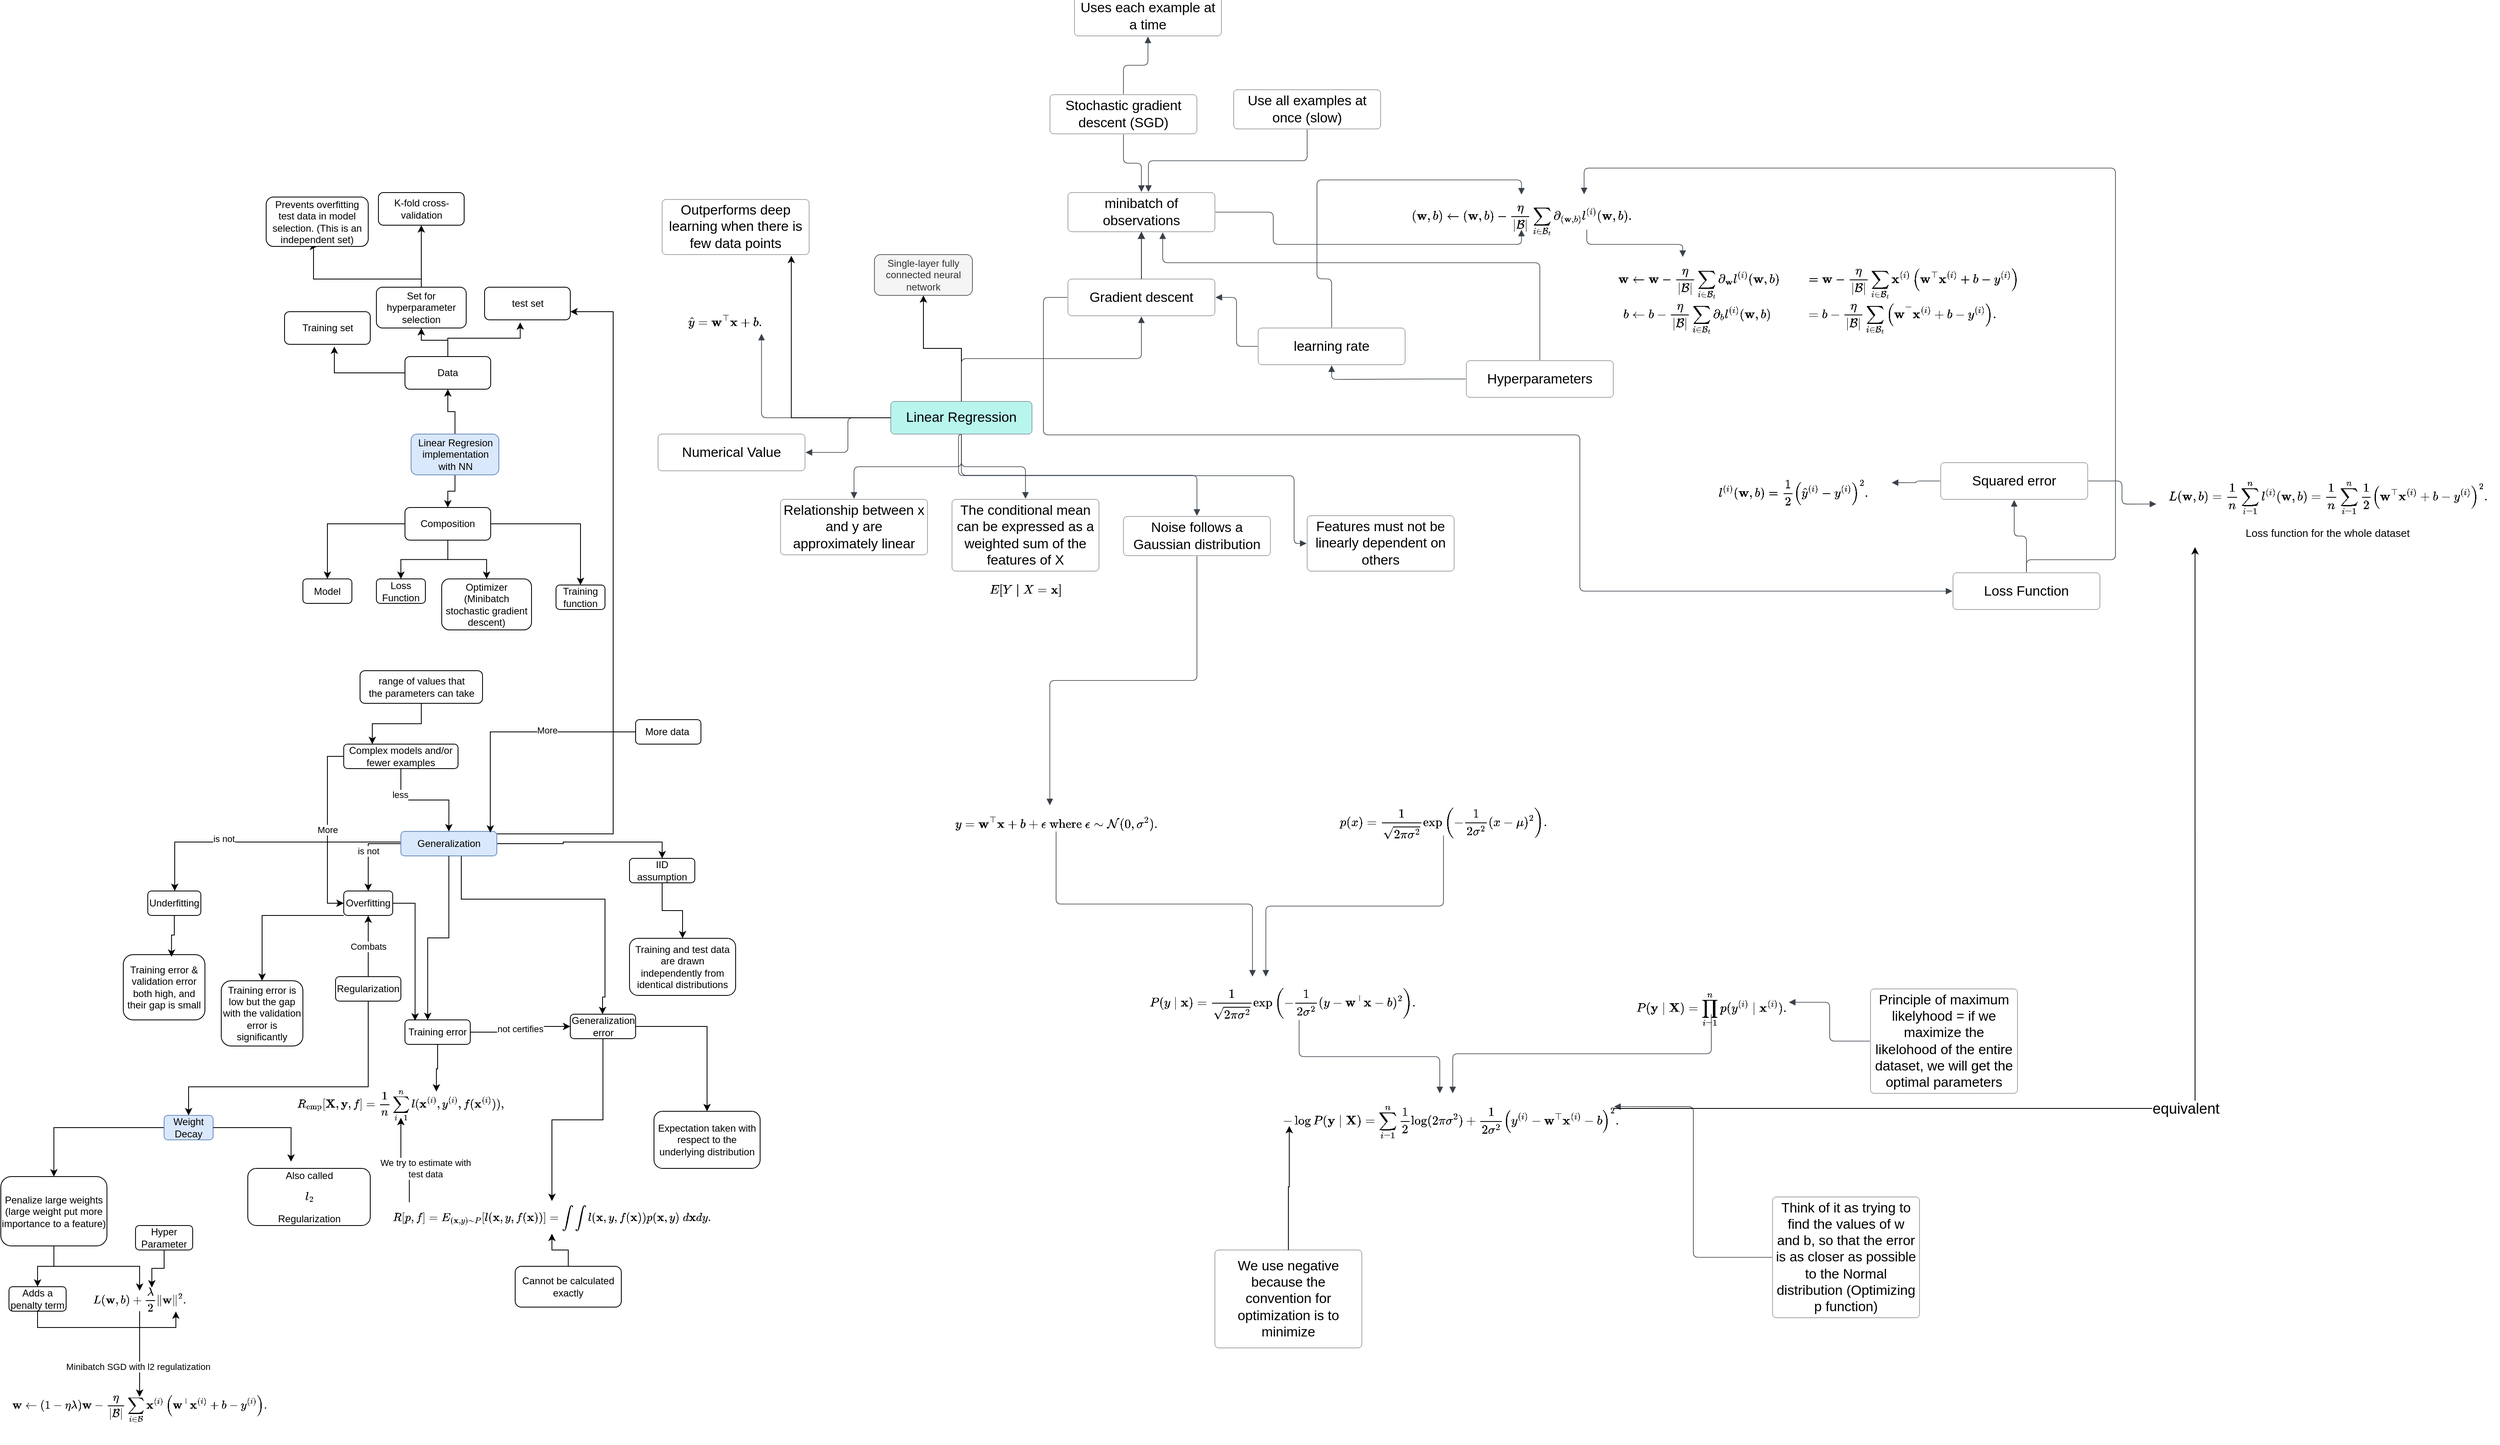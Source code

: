 <mxfile version="24.2.1" type="device">
  <diagram name="Page-1" id="WBKGn3CfS8SM8_XJKkPT">
    <mxGraphModel dx="1606" dy="963" grid="1" gridSize="10" guides="1" tooltips="1" connect="1" arrows="1" fold="1" page="1" pageScale="1" pageWidth="850" pageHeight="1100" math="1" shadow="0">
      <root>
        <mxCell id="0" />
        <mxCell id="1" parent="0" />
        <mxCell id="B-fLpg1bb-YlgRDIwWEo-1" style="edgeStyle=orthogonalEdgeStyle;rounded=0;orthogonalLoop=1;jettySize=auto;html=1;entryX=0.5;entryY=1;entryDx=0;entryDy=0;" parent="1" source="Dfuf7KXd_QtUt1vQSQ1f-1" target="B-fLpg1bb-YlgRDIwWEo-3" edge="1">
          <mxGeometry relative="1" as="geometry">
            <mxPoint x="430" y="410.0" as="targetPoint" />
          </mxGeometry>
        </mxCell>
        <mxCell id="Dfuf7KXd_QtUt1vQSQ1f-1" value="Linear Regression" style="html=1;overflow=block;blockSpacing=1;whiteSpace=wrap;fontSize=16.7;spacing=3.8;strokeColor=#4c535d;strokeOpacity=100;fillOpacity=100;rounded=1;absoluteArcSize=1;arcSize=9;fillColor=#b8f5ed;strokeWidth=NaN;lucidId=p2AmHsm4xxIs;" parent="1" vertex="1">
          <mxGeometry x="420" y="540" width="173" height="40" as="geometry" />
        </mxCell>
        <mxCell id="Dfuf7KXd_QtUt1vQSQ1f-2" value="" style="html=1;jettySize=18;whiteSpace=wrap;fontSize=13;strokeColor=#3a414a;strokeOpacity=100;strokeWidth=0.8;rounded=1;arcSize=12;edgeStyle=orthogonalEdgeStyle;startArrow=none;endArrow=block;endFill=1;exitX=-0.004;exitY=0.5;exitPerimeter=0;entryX=1.004;entryY=0.5;entryPerimeter=0;lucidId=J2AmBhKklVnt;" parent="1" source="Dfuf7KXd_QtUt1vQSQ1f-1" target="Dfuf7KXd_QtUt1vQSQ1f-3" edge="1">
          <mxGeometry width="100" height="100" relative="1" as="geometry">
            <Array as="points" />
          </mxGeometry>
        </mxCell>
        <mxCell id="Dfuf7KXd_QtUt1vQSQ1f-3" value="Numerical Value" style="html=1;overflow=block;blockSpacing=1;whiteSpace=wrap;fontSize=16.7;spacing=3.8;strokeColor=#4c535d;strokeOpacity=100;fillOpacity=0;rounded=1;absoluteArcSize=1;arcSize=9;fillColor=#ffffff;strokeWidth=NaN;lucidId=J2Am2MGYAPG3;" parent="1" vertex="1">
          <mxGeometry x="135" y="580" width="180" height="45" as="geometry" />
        </mxCell>
        <mxCell id="Dfuf7KXd_QtUt1vQSQ1f-4" value="" style="html=1;jettySize=18;whiteSpace=wrap;fontSize=13;strokeColor=#3a414a;strokeOpacity=100;strokeWidth=0.8;rounded=1;arcSize=12;edgeStyle=orthogonalEdgeStyle;startArrow=none;endArrow=block;endFill=1;exitX=0.5;exitY=1.017;exitPerimeter=0;entryX=0.5;entryY=-0.011;entryPerimeter=0;lucidId=kFRmwZBw-nFO;" parent="1" source="Dfuf7KXd_QtUt1vQSQ1f-1" target="Dfuf7KXd_QtUt1vQSQ1f-5" edge="1">
          <mxGeometry width="100" height="100" relative="1" as="geometry">
            <Array as="points" />
          </mxGeometry>
        </mxCell>
        <mxCell id="Dfuf7KXd_QtUt1vQSQ1f-5" value="Relationship between x and y are approximately linear" style="html=1;overflow=block;blockSpacing=1;whiteSpace=wrap;fontSize=16.7;spacing=3.8;strokeColor=#4c535d;strokeOpacity=100;fillOpacity=0;rounded=1;absoluteArcSize=1;arcSize=9;fillColor=#ffffff;strokeWidth=NaN;lucidId=kFRm~Kc2VZJB;" parent="1" vertex="1">
          <mxGeometry x="285" y="660" width="180" height="68" as="geometry" />
        </mxCell>
        <mxCell id="Dfuf7KXd_QtUt1vQSQ1f-6" value="" style="html=1;jettySize=18;whiteSpace=wrap;fontSize=13;strokeColor=#3a414a;strokeOpacity=100;strokeWidth=0.8;rounded=1;arcSize=12;edgeStyle=orthogonalEdgeStyle;startArrow=none;endArrow=block;endFill=1;exitX=0.5;exitY=1.017;exitPerimeter=0;entryX=0.5;entryY=-0.009;entryPerimeter=0;lucidId=UFRmxWsKbr.t;" parent="1" source="Dfuf7KXd_QtUt1vQSQ1f-1" target="Dfuf7KXd_QtUt1vQSQ1f-8" edge="1">
          <mxGeometry width="100" height="100" relative="1" as="geometry">
            <Array as="points" />
          </mxGeometry>
        </mxCell>
        <mxCell id="Dfuf7KXd_QtUt1vQSQ1f-7" value="" style="group;dropTarget=0;pointerEvents=0;" parent="1" vertex="1">
          <mxGeometry x="495" y="660" width="180" height="111" as="geometry" />
        </mxCell>
        <mxCell id="Dfuf7KXd_QtUt1vQSQ1f-8" value="The conditional mean can be expressed as a weighted sum of the features of X " style="html=1;overflow=block;blockSpacing=1;whiteSpace=wrap;fontSize=16.7;spacing=3.8;strokeColor=#4c535d;strokeOpacity=100;fillOpacity=0;rounded=1;absoluteArcSize=1;arcSize=9;fillColor=#ffffff;strokeWidth=NaN;lucidId=UFRmfAjqrcUB;" parent="Dfuf7KXd_QtUt1vQSQ1f-7" vertex="1">
          <mxGeometry width="180" height="88" as="geometry" />
        </mxCell>
        <mxCell id="Dfuf7KXd_QtUt1vQSQ1f-9" value="$$E[Y \mid X=\mathbf{x}]$$" style="html=1;overflow=block;blockSpacing=1;whiteSpace=wrap;strokeColor=none;fontSize=13;spacing=0;fillOpacity=0;fillColor=#ffffff;strokeWidth=1.5;" parent="Dfuf7KXd_QtUt1vQSQ1f-7" vertex="1">
          <mxGeometry x="38" y="90" width="105" height="21" as="geometry" />
        </mxCell>
        <mxCell id="Dfuf7KXd_QtUt1vQSQ1f-10" value="" style="html=1;jettySize=18;whiteSpace=wrap;fontSize=13;strokeColor=#3a414a;strokeOpacity=100;strokeWidth=0.8;rounded=1;arcSize=12;edgeStyle=orthogonalEdgeStyle;startArrow=none;endArrow=block;endFill=1;exitX=0.5;exitY=1.017;exitPerimeter=0;entryX=0.5;entryY=-0.016;entryPerimeter=0;lucidId=4IRmBziqVfCo;" parent="1" source="Dfuf7KXd_QtUt1vQSQ1f-1" target="Dfuf7KXd_QtUt1vQSQ1f-11" edge="1">
          <mxGeometry width="100" height="100" relative="1" as="geometry">
            <Array as="points" />
          </mxGeometry>
        </mxCell>
        <mxCell id="Dfuf7KXd_QtUt1vQSQ1f-11" value="Noise follows a Gaussian distribution" style="html=1;overflow=block;blockSpacing=1;whiteSpace=wrap;fontSize=16.7;spacing=3.8;strokeColor=#4c535d;strokeOpacity=100;fillOpacity=0;rounded=1;absoluteArcSize=1;arcSize=9;fillColor=#ffffff;strokeWidth=NaN;lucidId=4IRms.VUecT5;" parent="1" vertex="1">
          <mxGeometry x="705" y="681" width="180" height="48" as="geometry" />
        </mxCell>
        <mxCell id="Dfuf7KXd_QtUt1vQSQ1f-12" value="$$\hat{y} = \mathbf{w}^\top \mathbf{x} + b.$$" style="html=1;overflow=block;blockSpacing=1;whiteSpace=wrap;strokeColor=none;fontSize=13;spacing=0;fillOpacity=0;fillColor=#ffffff;strokeWidth=1.5;" parent="1" vertex="1">
          <mxGeometry x="135" y="420" width="165" height="37" as="geometry" />
        </mxCell>
        <mxCell id="Dfuf7KXd_QtUt1vQSQ1f-13" value="" style="html=1;jettySize=18;whiteSpace=wrap;fontSize=13;strokeColor=#3a414a;strokeOpacity=100;strokeWidth=0.8;rounded=1;arcSize=12;edgeStyle=orthogonalEdgeStyle;startArrow=none;endArrow=block;endFill=1;exitX=-0.004;exitY=0.5;exitPerimeter=0;entryX=0.768;entryY=1;entryPerimeter=0;lucidId=-NRmTu4Vnbhl;" parent="1" source="Dfuf7KXd_QtUt1vQSQ1f-1" target="Dfuf7KXd_QtUt1vQSQ1f-12" edge="1">
          <mxGeometry width="100" height="100" relative="1" as="geometry">
            <Array as="points" />
          </mxGeometry>
        </mxCell>
        <mxCell id="Dfuf7KXd_QtUt1vQSQ1f-14" value="Loss Function" style="html=1;overflow=block;blockSpacing=1;whiteSpace=wrap;fontSize=16.7;spacing=3.8;strokeColor=#4c535d;strokeOpacity=100;fillOpacity=0;rounded=1;absoluteArcSize=1;arcSize=9;fillColor=#ffffff;strokeWidth=NaN;lucidId=60RmE6N1XG6r;" parent="1" vertex="1">
          <mxGeometry x="1721" y="750" width="180" height="45" as="geometry" />
        </mxCell>
        <mxCell id="Dfuf7KXd_QtUt1vQSQ1f-15" value="" style="html=1;jettySize=18;whiteSpace=wrap;fontSize=13;strokeColor=#3a414a;strokeOpacity=100;strokeWidth=0.8;rounded=1;arcSize=12;edgeStyle=orthogonalEdgeStyle;startArrow=none;endArrow=block;endFill=1;exitX=0.5;exitY=-0.017;exitPerimeter=0;entryX=0.5;entryY=1.017;entryPerimeter=0;lucidId=g1RmuX3roWfi;" parent="1" source="Dfuf7KXd_QtUt1vQSQ1f-14" target="Dfuf7KXd_QtUt1vQSQ1f-16" edge="1">
          <mxGeometry width="100" height="100" relative="1" as="geometry">
            <Array as="points" />
          </mxGeometry>
        </mxCell>
        <mxCell id="Dfuf7KXd_QtUt1vQSQ1f-16" value="Squared error" style="html=1;overflow=block;blockSpacing=1;whiteSpace=wrap;fontSize=16.7;spacing=3.8;strokeColor=#4c535d;strokeOpacity=100;fillOpacity=0;rounded=1;absoluteArcSize=1;arcSize=9;fillColor=#ffffff;strokeWidth=NaN;lucidId=g1RmlU00-nhN;" parent="1" vertex="1">
          <mxGeometry x="1706" y="615" width="180" height="45" as="geometry" />
        </mxCell>
        <mxCell id="Dfuf7KXd_QtUt1vQSQ1f-17" value="$$l^{(i)}(\mathbf{w}, b) = \frac{1}{2} \left(\hat{y}^{(i)} - y^{(i)}\right)^2.$$" style="html=1;overflow=block;blockSpacing=1;whiteSpace=wrap;strokeColor=none;fontSize=13;spacing=0;fillOpacity=0;fillColor=#ffffff;strokeWidth=1.5;" parent="1" vertex="1">
          <mxGeometry x="1406" y="622" width="240" height="38" as="geometry" />
        </mxCell>
        <mxCell id="Dfuf7KXd_QtUt1vQSQ1f-18" value="" style="html=1;jettySize=18;whiteSpace=wrap;fontSize=13;strokeColor=#3a414a;strokeOpacity=100;strokeWidth=0.8;rounded=1;arcSize=12;edgeStyle=orthogonalEdgeStyle;startArrow=none;endArrow=block;endFill=1;exitX=-0.004;exitY=0.5;exitPerimeter=0;entryX=1;entryY=0.462;entryPerimeter=0;lucidId=J1Rm53P~_3aV;" parent="1" source="Dfuf7KXd_QtUt1vQSQ1f-16" target="Dfuf7KXd_QtUt1vQSQ1f-17" edge="1">
          <mxGeometry width="100" height="100" relative="1" as="geometry">
            <Array as="points" />
          </mxGeometry>
        </mxCell>
        <mxCell id="Dfuf7KXd_QtUt1vQSQ1f-19" value="" style="html=1;jettySize=18;whiteSpace=wrap;fontSize=13;strokeColor=#3a414a;strokeOpacity=100;strokeWidth=0.8;rounded=1;arcSize=12;edgeStyle=orthogonalEdgeStyle;startArrow=none;endArrow=block;endFill=1;exitX=0.5;exitY=1.017;exitPerimeter=0;entryX=-0.004;entryY=0.5;entryPerimeter=0;lucidId=T2Rm9n.IL7--;" parent="1" source="Dfuf7KXd_QtUt1vQSQ1f-1" target="Dfuf7KXd_QtUt1vQSQ1f-20" edge="1">
          <mxGeometry width="100" height="100" relative="1" as="geometry">
            <Array as="points">
              <mxPoint x="503" y="631" />
              <mxPoint x="914" y="631" />
              <mxPoint x="914" y="714" />
            </Array>
          </mxGeometry>
        </mxCell>
        <mxCell id="Dfuf7KXd_QtUt1vQSQ1f-20" value="Features must not be linearly dependent on others" style="html=1;overflow=block;blockSpacing=1;whiteSpace=wrap;fontSize=16.7;spacing=3.8;strokeColor=#4c535d;strokeOpacity=100;fillOpacity=0;rounded=1;absoluteArcSize=1;arcSize=9;fillColor=#ffffff;strokeWidth=NaN;lucidId=T2RmhQguD9jv;" parent="1" vertex="1">
          <mxGeometry x="930" y="680" width="180" height="68" as="geometry" />
        </mxCell>
        <mxCell id="Dfuf7KXd_QtUt1vQSQ1f-21" value="" style="html=1;jettySize=18;whiteSpace=wrap;fontSize=13;strokeColor=#3a414a;strokeOpacity=100;strokeWidth=0.8;rounded=1;arcSize=12;edgeStyle=orthogonalEdgeStyle;startArrow=none;endArrow=block;endFill=1;exitX=0.5;exitY=-0.017;exitPerimeter=0;entryX=0.5;entryY=1.017;entryPerimeter=0;lucidId=N9RmFs7UWhRi;" parent="1" source="Dfuf7KXd_QtUt1vQSQ1f-1" target="Dfuf7KXd_QtUt1vQSQ1f-22" edge="1">
          <mxGeometry width="100" height="100" relative="1" as="geometry">
            <Array as="points" />
          </mxGeometry>
        </mxCell>
        <mxCell id="B-fLpg1bb-YlgRDIwWEo-4" value="" style="edgeStyle=orthogonalEdgeStyle;rounded=0;orthogonalLoop=1;jettySize=auto;html=1;" parent="1" source="Dfuf7KXd_QtUt1vQSQ1f-22" target="Dfuf7KXd_QtUt1vQSQ1f-24" edge="1">
          <mxGeometry relative="1" as="geometry" />
        </mxCell>
        <mxCell id="Dfuf7KXd_QtUt1vQSQ1f-22" value="Gradient descent" style="html=1;overflow=block;blockSpacing=1;whiteSpace=wrap;fontSize=16.7;spacing=3.8;strokeColor=#4c535d;strokeOpacity=100;fillOpacity=0;rounded=1;absoluteArcSize=1;arcSize=9;fillColor=#ffffff;strokeWidth=NaN;lucidId=N9RmrQYUMnNh;" parent="1" vertex="1">
          <mxGeometry x="637" y="390" width="180" height="45" as="geometry" />
        </mxCell>
        <mxCell id="Dfuf7KXd_QtUt1vQSQ1f-23" value="" style="html=1;jettySize=18;whiteSpace=wrap;fontSize=13;strokeColor=#3a414a;strokeOpacity=100;strokeWidth=0.8;rounded=1;arcSize=12;edgeStyle=orthogonalEdgeStyle;startArrow=none;endArrow=block;endFill=1;exitX=0.5;exitY=-0.017;exitPerimeter=0;entryX=0.5;entryY=1.016;entryPerimeter=0;lucidId=rhSmD~FSSbwY;" parent="1" source="Dfuf7KXd_QtUt1vQSQ1f-22" target="Dfuf7KXd_QtUt1vQSQ1f-24" edge="1">
          <mxGeometry width="100" height="100" relative="1" as="geometry">
            <Array as="points" />
          </mxGeometry>
        </mxCell>
        <mxCell id="Dfuf7KXd_QtUt1vQSQ1f-24" value="minibatch of observations" style="html=1;overflow=block;blockSpacing=1;whiteSpace=wrap;fontSize=16.7;spacing=3.8;strokeColor=#4c535d;strokeOpacity=100;fillOpacity=0;rounded=1;absoluteArcSize=1;arcSize=9;fillColor=#ffffff;strokeWidth=NaN;lucidId=rhSmOvj2.8gn;" parent="1" vertex="1">
          <mxGeometry x="637" y="284" width="180" height="48" as="geometry" />
        </mxCell>
        <mxCell id="Dfuf7KXd_QtUt1vQSQ1f-25" value="$$(\mathbf{w},b) \leftarrow (\mathbf{w},b) - \frac{\eta}{|\mathcal{B}|} \sum_{i \in \mathcal{B}_t} \partial_{(\mathbf{w},b)} l^{(i)}(\mathbf{w},b).$$" style="html=1;overflow=block;blockSpacing=1;whiteSpace=wrap;strokeColor=none;fontSize=13;spacing=0;fillOpacity=0;fillColor=#ffffff;strokeWidth=1.5;" parent="1" vertex="1">
          <mxGeometry x="960" y="286.5" width="465" height="43" as="geometry" />
        </mxCell>
        <mxCell id="Dfuf7KXd_QtUt1vQSQ1f-26" value="" style="html=1;jettySize=18;whiteSpace=wrap;fontSize=13;strokeColor=#3a414a;strokeOpacity=100;strokeWidth=0.8;rounded=1;arcSize=12;edgeStyle=orthogonalEdgeStyle;startArrow=none;endArrow=block;endFill=1;exitX=1.004;exitY=0.5;exitPerimeter=0;entryX=0.5;entryY=1;lucidId=7lSm52-t-87.;entryDx=0;entryDy=0;" parent="1" source="Dfuf7KXd_QtUt1vQSQ1f-24" target="Dfuf7KXd_QtUt1vQSQ1f-25" edge="1">
          <mxGeometry width="100" height="100" relative="1" as="geometry">
            <Array as="points" />
          </mxGeometry>
        </mxCell>
        <mxCell id="Dfuf7KXd_QtUt1vQSQ1f-27" value="learning rate" style="html=1;overflow=block;blockSpacing=1;whiteSpace=wrap;fontSize=16.7;spacing=3.8;strokeColor=#4c535d;strokeOpacity=100;fillOpacity=0;rounded=1;absoluteArcSize=1;arcSize=9;fillColor=#ffffff;strokeWidth=NaN;lucidId=cmSmX-lcqAdv;" parent="1" vertex="1">
          <mxGeometry x="870" y="450" width="180" height="45" as="geometry" />
        </mxCell>
        <mxCell id="Dfuf7KXd_QtUt1vQSQ1f-28" value="" style="html=1;jettySize=18;whiteSpace=wrap;fontSize=13;strokeColor=#3a414a;strokeOpacity=100;strokeWidth=0.8;rounded=1;arcSize=12;edgeStyle=orthogonalEdgeStyle;startArrow=none;endArrow=block;endFill=1;exitX=-0.004;exitY=0.5;exitPerimeter=0;entryX=1.004;entryY=0.5;entryPerimeter=0;lucidId=umSm5GeoPDYU;" parent="1" source="Dfuf7KXd_QtUt1vQSQ1f-27" target="Dfuf7KXd_QtUt1vQSQ1f-22" edge="1">
          <mxGeometry width="100" height="100" relative="1" as="geometry">
            <Array as="points" />
          </mxGeometry>
        </mxCell>
        <mxCell id="Dfuf7KXd_QtUt1vQSQ1f-29" value="" style="html=1;jettySize=18;whiteSpace=wrap;fontSize=13;strokeColor=#3a414a;strokeOpacity=100;strokeWidth=0.8;rounded=1;arcSize=12;edgeStyle=orthogonalEdgeStyle;startArrow=none;endArrow=block;endFill=1;exitX=0.5;exitY=-0.017;exitPerimeter=0;entryX=0.5;entryY=0;lucidId=wmSmSRTk2d.u;entryDx=0;entryDy=0;" parent="1" source="Dfuf7KXd_QtUt1vQSQ1f-27" target="Dfuf7KXd_QtUt1vQSQ1f-25" edge="1">
          <mxGeometry width="100" height="100" relative="1" as="geometry">
            <Array as="points" />
          </mxGeometry>
        </mxCell>
        <mxCell id="Dfuf7KXd_QtUt1vQSQ1f-30" value="Stochastic gradient descent (SGD)" style="html=1;overflow=block;blockSpacing=1;whiteSpace=wrap;fontSize=16.7;spacing=3.8;strokeColor=#4c535d;strokeOpacity=100;fillOpacity=0;rounded=1;absoluteArcSize=1;arcSize=9;fillColor=#ffffff;strokeWidth=NaN;lucidId=lnSmVdsen0iN;" parent="1" vertex="1">
          <mxGeometry x="615" y="164" width="180" height="48" as="geometry" />
        </mxCell>
        <mxCell id="Dfuf7KXd_QtUt1vQSQ1f-31" value="" style="html=1;jettySize=18;whiteSpace=wrap;fontSize=13;strokeColor=#3a414a;strokeOpacity=100;strokeWidth=0.8;rounded=1;arcSize=12;edgeStyle=orthogonalEdgeStyle;startArrow=none;endArrow=block;endFill=1;exitX=0.5;exitY=-0.016;exitPerimeter=0;entryX=0.5;entryY=1.016;entryPerimeter=0;lucidId=3nSmESE5qpP9;" parent="1" source="Dfuf7KXd_QtUt1vQSQ1f-30" target="Dfuf7KXd_QtUt1vQSQ1f-32" edge="1">
          <mxGeometry width="100" height="100" relative="1" as="geometry">
            <Array as="points" />
          </mxGeometry>
        </mxCell>
        <mxCell id="Dfuf7KXd_QtUt1vQSQ1f-32" value="Uses each example at a time" style="html=1;overflow=block;blockSpacing=1;whiteSpace=wrap;fontSize=16.7;spacing=3.8;strokeColor=#4c535d;strokeOpacity=100;fillOpacity=0;rounded=1;absoluteArcSize=1;arcSize=9;fillColor=#ffffff;strokeWidth=NaN;lucidId=3nSmCvctW1X_;" parent="1" vertex="1">
          <mxGeometry x="645" y="44" width="180" height="48" as="geometry" />
        </mxCell>
        <mxCell id="Dfuf7KXd_QtUt1vQSQ1f-33" value="" style="html=1;jettySize=18;whiteSpace=wrap;fontSize=13;strokeColor=#3a414a;strokeOpacity=100;strokeWidth=0.8;rounded=1;arcSize=12;edgeStyle=orthogonalEdgeStyle;startArrow=none;endArrow=block;endFill=1;exitX=0.5;exitY=1.016;exitPerimeter=0;entryX=0.5;entryY=-0.016;entryPerimeter=0;lucidId=AoSmV8PB9IKj;" parent="1" source="Dfuf7KXd_QtUt1vQSQ1f-30" target="Dfuf7KXd_QtUt1vQSQ1f-24" edge="1">
          <mxGeometry width="100" height="100" relative="1" as="geometry">
            <Array as="points" />
          </mxGeometry>
        </mxCell>
        <mxCell id="Dfuf7KXd_QtUt1vQSQ1f-34" value="Use all examples at once (slow)" style="html=1;overflow=block;blockSpacing=1;whiteSpace=wrap;fontSize=16.7;spacing=3.8;strokeColor=#4c535d;strokeOpacity=100;fillOpacity=0;rounded=1;absoluteArcSize=1;arcSize=9;fillColor=#ffffff;strokeWidth=NaN;lucidId=ipSmgazq6DoR;" parent="1" vertex="1">
          <mxGeometry x="840" y="158" width="180" height="48" as="geometry" />
        </mxCell>
        <mxCell id="Dfuf7KXd_QtUt1vQSQ1f-35" value="" style="html=1;jettySize=18;whiteSpace=wrap;fontSize=13;strokeColor=#3a414a;strokeOpacity=100;strokeWidth=0.8;rounded=1;arcSize=12;edgeStyle=orthogonalEdgeStyle;startArrow=none;endArrow=block;endFill=1;exitX=0.5;exitY=1.016;exitPerimeter=0;entryX=0.548;entryY=-0.016;entryPerimeter=0;lucidId=6pSm_rxROmA0;" parent="1" source="Dfuf7KXd_QtUt1vQSQ1f-34" target="Dfuf7KXd_QtUt1vQSQ1f-24" edge="1">
          <mxGeometry width="100" height="100" relative="1" as="geometry">
            <Array as="points" />
          </mxGeometry>
        </mxCell>
        <mxCell id="Dfuf7KXd_QtUt1vQSQ1f-36" value="Hyperparameters" style="html=1;overflow=block;blockSpacing=1;whiteSpace=wrap;fontSize=16.7;spacing=3.8;strokeColor=#4c535d;strokeOpacity=100;fillOpacity=0;rounded=1;absoluteArcSize=1;arcSize=9;fillColor=#ffffff;strokeWidth=NaN;lucidId=-wSmK-BeuhUv;" parent="1" vertex="1">
          <mxGeometry x="1125" y="490" width="180" height="45" as="geometry" />
        </mxCell>
        <mxCell id="Dfuf7KXd_QtUt1vQSQ1f-37" value="" style="html=1;jettySize=18;whiteSpace=wrap;fontSize=13;strokeColor=#3a414a;strokeOpacity=100;strokeWidth=0.8;rounded=1;arcSize=12;edgeStyle=orthogonalEdgeStyle;startArrow=none;endArrow=block;endFill=1;exitX=-0.004;exitY=0.5;exitPerimeter=0;entryX=0.5;entryY=1.017;entryPerimeter=0;lucidId=kxSmdYidBIp1;" parent="1" source="Dfuf7KXd_QtUt1vQSQ1f-36" target="Dfuf7KXd_QtUt1vQSQ1f-27" edge="1">
          <mxGeometry width="100" height="100" relative="1" as="geometry">
            <Array as="points" />
          </mxGeometry>
        </mxCell>
        <mxCell id="Dfuf7KXd_QtUt1vQSQ1f-38" value="" style="html=1;jettySize=18;whiteSpace=wrap;fontSize=13;strokeColor=#3a414a;strokeOpacity=100;strokeWidth=0.8;rounded=1;arcSize=12;edgeStyle=orthogonalEdgeStyle;startArrow=none;endArrow=block;endFill=1;exitX=0.5;exitY=-0.017;exitPerimeter=0;entryX=0.645;entryY=1.016;entryPerimeter=0;lucidId=oxSmroAZTk2h;" parent="1" source="Dfuf7KXd_QtUt1vQSQ1f-36" target="Dfuf7KXd_QtUt1vQSQ1f-24" edge="1">
          <mxGeometry width="100" height="100" relative="1" as="geometry">
            <Array as="points">
              <mxPoint x="1215" y="370" />
              <mxPoint x="753" y="370" />
            </Array>
          </mxGeometry>
        </mxCell>
        <mxCell id="Dfuf7KXd_QtUt1vQSQ1f-39" value="$$\begin{split}\begin{aligned} \mathbf{w} &amp; \leftarrow \mathbf{w} - \frac{\eta}{|\mathcal{B}|} \sum_{i \in \mathcal{B}_t} \partial_{\mathbf{w}} l^{(i)}(\mathbf{w}, b) &amp;&amp; = \mathbf{w} - \frac{\eta}{|\mathcal{B}|} \sum_{i \in \mathcal{B}_t} \mathbf{x}^{(i)} \left(\mathbf{w}^\top \mathbf{x}^{(i)} + b - y^{(i)}\right)\\ b &amp;\leftarrow b -  \frac{\eta}{|\mathcal{B}|} \sum_{i \in \mathcal{B}_t} \partial_b l^{(i)}(\mathbf{w}, b) &amp;&amp;  = b - \frac{\eta}{|\mathcal{B}|} \sum_{i \in \mathcal{B}_t} \left(\mathbf{w}^\top \mathbf{x}^{(i)} + b - y^{(i)}\right). \end{aligned}\end{split}$$" style="html=1;overflow=block;blockSpacing=1;whiteSpace=wrap;strokeColor=none;fontSize=13;spacing=0;fillOpacity=0;fillColor=#ffffff;strokeWidth=1.5;" parent="1" vertex="1">
          <mxGeometry x="1305" y="363" width="503" height="90" as="geometry" />
        </mxCell>
        <mxCell id="Dfuf7KXd_QtUt1vQSQ1f-40" value="" style="html=1;jettySize=18;whiteSpace=wrap;fontSize=13;strokeColor=#3a414a;strokeOpacity=100;strokeWidth=0.8;rounded=1;arcSize=12;edgeStyle=orthogonalEdgeStyle;startArrow=none;endArrow=block;endFill=1;exitX=0.672;exitY=1;exitPerimeter=0;entryX=0.169;entryY=0;entryPerimeter=0;lucidId=4ySmhXykWpT5;" parent="1" source="Dfuf7KXd_QtUt1vQSQ1f-25" target="Dfuf7KXd_QtUt1vQSQ1f-39" edge="1">
          <mxGeometry width="100" height="100" relative="1" as="geometry">
            <Array as="points" />
          </mxGeometry>
        </mxCell>
        <mxCell id="Dfuf7KXd_QtUt1vQSQ1f-41" value="" style="html=1;jettySize=18;whiteSpace=wrap;fontSize=13;strokeColor=#3a414a;strokeOpacity=100;strokeWidth=0.8;rounded=1;arcSize=12;edgeStyle=orthogonalEdgeStyle;startArrow=none;endArrow=block;endFill=1;exitX=0.5;exitY=-0.017;exitPerimeter=0;entryX=0.665;entryY=-0.008;entryPerimeter=0;lucidId=5zSmdl1H13wX;entryDx=0;entryDy=0;" parent="1" source="Dfuf7KXd_QtUt1vQSQ1f-14" target="Dfuf7KXd_QtUt1vQSQ1f-25" edge="1">
          <mxGeometry width="100" height="100" relative="1" as="geometry">
            <Array as="points">
              <mxPoint x="1811" y="734" />
              <mxPoint x="1920" y="734" />
              <mxPoint x="1920" y="254" />
              <mxPoint x="1269" y="254" />
            </Array>
          </mxGeometry>
        </mxCell>
        <mxCell id="Dfuf7KXd_QtUt1vQSQ1f-42" value="" style="html=1;jettySize=18;whiteSpace=wrap;fontSize=13;strokeColor=#3a414a;strokeOpacity=100;strokeWidth=0.8;rounded=1;arcSize=12;edgeStyle=orthogonalEdgeStyle;startArrow=none;endArrow=block;endFill=1;exitX=-0.004;exitY=0.5;exitPerimeter=0;entryX=-0.004;entryY=0.5;entryPerimeter=0;lucidId=eBSmW4k3RUig;" parent="1" source="Dfuf7KXd_QtUt1vQSQ1f-22" target="Dfuf7KXd_QtUt1vQSQ1f-14" edge="1">
          <mxGeometry width="100" height="100" relative="1" as="geometry">
            <Array as="points">
              <mxPoint x="607" y="413" />
              <mxPoint x="607" y="581" />
              <mxPoint x="1264" y="581" />
              <mxPoint x="1264" y="773" />
            </Array>
          </mxGeometry>
        </mxCell>
        <mxCell id="Dfuf7KXd_QtUt1vQSQ1f-43" value="$$y = \mathbf{w}^\top \mathbf{x} + b + \epsilon \textrm{ where } \epsilon \sim \mathcal{N}(0, \sigma^2).$$" style="html=1;overflow=block;blockSpacing=1;whiteSpace=wrap;strokeColor=none;fontSize=13;spacing=0;fillOpacity=0;fillColor=#ffffff;strokeWidth=1.5;" parent="1" vertex="1">
          <mxGeometry x="420" y="1035" width="405" height="32" as="geometry" />
        </mxCell>
        <mxCell id="Dfuf7KXd_QtUt1vQSQ1f-44" value="" style="html=1;jettySize=18;whiteSpace=wrap;fontSize=13;strokeColor=#3a414a;strokeOpacity=100;strokeWidth=0.8;rounded=1;arcSize=12;edgeStyle=orthogonalEdgeStyle;startArrow=none;endArrow=block;endFill=1;exitX=0.5;exitY=1.016;exitPerimeter=0;entryX=0.481;entryY=0;entryPerimeter=0;lucidId=KT_mTiehW2~d;" parent="1" source="Dfuf7KXd_QtUt1vQSQ1f-11" target="Dfuf7KXd_QtUt1vQSQ1f-43" edge="1">
          <mxGeometry width="100" height="100" relative="1" as="geometry">
            <Array as="points" />
          </mxGeometry>
        </mxCell>
        <mxCell id="Dfuf7KXd_QtUt1vQSQ1f-45" value="$$p(x) = \frac{1}{\sqrt{2 \pi \sigma^2}} \exp\left(-\frac{1}{2 \sigma^2} (x - \mu)^2\right).$$" style="html=1;overflow=block;blockSpacing=1;whiteSpace=wrap;strokeColor=none;fontSize=13;spacing=0;fillOpacity=0;fillColor=#ffffff;strokeWidth=1.5;" parent="1" vertex="1">
          <mxGeometry x="930" y="1024" width="334" height="48" as="geometry" />
        </mxCell>
        <mxCell id="Dfuf7KXd_QtUt1vQSQ1f-46" value="$$P(y \mid \mathbf{x}) = \frac{1}{\sqrt{2 \pi \sigma^2}} \exp\left(-\frac{1}{2 \sigma^2} (y - \mathbf{w}^\top \mathbf{x} - b)^2\right).$$" style="html=1;overflow=block;blockSpacing=1;whiteSpace=wrap;strokeColor=none;fontSize=13;spacing=0;fillOpacity=0;fillColor=#ffffff;strokeWidth=1.5;" parent="1" vertex="1">
          <mxGeometry x="660" y="1245" width="480" height="53" as="geometry" />
        </mxCell>
        <mxCell id="Dfuf7KXd_QtUt1vQSQ1f-47" value="" style="html=1;jettySize=18;whiteSpace=wrap;fontSize=13;strokeColor=#3a414a;strokeOpacity=100;strokeWidth=0.8;rounded=1;arcSize=12;edgeStyle=orthogonalEdgeStyle;startArrow=none;endArrow=block;endFill=1;exitX=0.5;exitY=1;exitPerimeter=0;entryX=0.423;entryY=0;entryPerimeter=0;lucidId=Sb.m2hfVs~hE;" parent="1" source="Dfuf7KXd_QtUt1vQSQ1f-43" target="Dfuf7KXd_QtUt1vQSQ1f-46" edge="1">
          <mxGeometry width="100" height="100" relative="1" as="geometry">
            <Array as="points" />
          </mxGeometry>
        </mxCell>
        <mxCell id="Dfuf7KXd_QtUt1vQSQ1f-48" value="" style="html=1;jettySize=18;whiteSpace=wrap;fontSize=13;strokeColor=#3a414a;strokeOpacity=100;strokeWidth=0.8;rounded=1;arcSize=12;edgeStyle=orthogonalEdgeStyle;startArrow=none;endArrow=block;endFill=1;exitX=0.5;exitY=1;exitPerimeter=0;entryX=0.457;entryY=0;entryPerimeter=0;lucidId=Vb.mXqmKmq0T;" parent="1" source="Dfuf7KXd_QtUt1vQSQ1f-45" target="Dfuf7KXd_QtUt1vQSQ1f-46" edge="1">
          <mxGeometry width="100" height="100" relative="1" as="geometry">
            <Array as="points" />
          </mxGeometry>
        </mxCell>
        <mxCell id="Dfuf7KXd_QtUt1vQSQ1f-49" value="$$P(\mathbf y \mid \mathbf X) = \prod_{i=1}^{n} p(y^{(i)} \mid \mathbf{x}^{(i)}).$$" style="html=1;overflow=block;blockSpacing=1;whiteSpace=wrap;strokeColor=none;fontSize=13;spacing=0;fillOpacity=0;fillColor=#ffffff;strokeWidth=1.5;" parent="1" vertex="1">
          <mxGeometry x="1330" y="1250" width="190" height="41" as="geometry" />
        </mxCell>
        <mxCell id="Dfuf7KXd_QtUt1vQSQ1f-50" value="Principle of maximum likelyhood = if we maximize the likelohood of the entire dataset, we will get the optimal parameters" style="html=1;overflow=block;blockSpacing=1;whiteSpace=wrap;fontSize=16.7;spacing=3.8;strokeColor=#4c535d;strokeOpacity=100;fillOpacity=0;rounded=1;absoluteArcSize=1;arcSize=9;fillColor=#ffffff;strokeWidth=NaN;lucidId=lc.mfAbJOA~O;" parent="1" vertex="1">
          <mxGeometry x="1620" y="1260" width="180" height="128" as="geometry" />
        </mxCell>
        <mxCell id="Dfuf7KXd_QtUt1vQSQ1f-51" value="" style="html=1;jettySize=18;whiteSpace=wrap;fontSize=13;strokeColor=#3a414a;strokeOpacity=100;strokeWidth=0.8;rounded=1;arcSize=12;edgeStyle=orthogonalEdgeStyle;startArrow=none;endArrow=block;endFill=1;exitX=-0.004;exitY=0.5;exitPerimeter=0;entryX=1;entryY=0.643;entryPerimeter=0;lucidId=kd.mJ4gk-vIV;" parent="1" source="Dfuf7KXd_QtUt1vQSQ1f-50" target="Dfuf7KXd_QtUt1vQSQ1f-49" edge="1">
          <mxGeometry width="100" height="100" relative="1" as="geometry">
            <Array as="points" />
          </mxGeometry>
        </mxCell>
        <mxCell id="Dfuf7KXd_QtUt1vQSQ1f-52" value="$$-\log P(\mathbf y \mid \mathbf X) = \sum_{i=1}^n \frac{1}{2} \log(2 \pi \sigma^2) + \frac{1}{2 \sigma^2} \left(y^{(i)} - \mathbf{w}^\top \mathbf{x}^{(i)} - b\right)^2.$$" style="html=1;overflow=block;blockSpacing=1;whiteSpace=wrap;strokeColor=none;fontSize=13;spacing=0;fillOpacity=0;fillColor=#ffffff;strokeWidth=1.5;" parent="1" vertex="1">
          <mxGeometry x="900" y="1388" width="406" height="37" as="geometry" />
        </mxCell>
        <mxCell id="Dfuf7KXd_QtUt1vQSQ1f-53" value="" style="html=1;jettySize=18;whiteSpace=wrap;fontSize=13;strokeColor=#3a414a;strokeOpacity=100;strokeWidth=0.8;rounded=1;arcSize=12;edgeStyle=orthogonalEdgeStyle;startArrow=none;endArrow=block;endFill=1;exitX=0.542;exitY=1;exitPerimeter=0;entryX=0.474;entryY=0;entryPerimeter=0;lucidId=Ce.m86KKQ6pb;" parent="1" source="Dfuf7KXd_QtUt1vQSQ1f-46" target="Dfuf7KXd_QtUt1vQSQ1f-52" edge="1">
          <mxGeometry width="100" height="100" relative="1" as="geometry">
            <Array as="points" />
          </mxGeometry>
        </mxCell>
        <mxCell id="Dfuf7KXd_QtUt1vQSQ1f-54" value="" style="html=1;jettySize=18;whiteSpace=wrap;fontSize=13;strokeColor=#3a414a;strokeOpacity=100;strokeWidth=0.8;rounded=1;arcSize=12;edgeStyle=orthogonalEdgeStyle;startArrow=none;endArrow=block;endFill=1;exitX=0.5;exitY=1;exitPerimeter=0;entryX=0.513;entryY=0;entryPerimeter=0;lucidId=Fe.mvBvv-2JR;" parent="1" source="Dfuf7KXd_QtUt1vQSQ1f-49" target="Dfuf7KXd_QtUt1vQSQ1f-52" edge="1">
          <mxGeometry width="100" height="100" relative="1" as="geometry">
            <Array as="points" />
          </mxGeometry>
        </mxCell>
        <mxCell id="Dfuf7KXd_QtUt1vQSQ1f-55" value="Think of it as trying to find the values of w and b, so that the error is as closer as possible to the Normal distribution (Optimizing p function)" style="html=1;overflow=block;blockSpacing=1;whiteSpace=wrap;fontSize=16.7;spacing=3.8;strokeColor=#4c535d;strokeOpacity=100;fillOpacity=0;rounded=1;absoluteArcSize=1;arcSize=9;fillColor=#ffffff;strokeWidth=NaN;lucidId=5f.mIEz.bDr.;" parent="1" vertex="1">
          <mxGeometry x="1500" y="1515" width="180" height="148" as="geometry" />
        </mxCell>
        <mxCell id="Dfuf7KXd_QtUt1vQSQ1f-56" value="" style="html=1;jettySize=18;whiteSpace=wrap;fontSize=13;strokeColor=#3a414a;strokeOpacity=100;strokeWidth=0.8;rounded=1;arcSize=12;edgeStyle=orthogonalEdgeStyle;startArrow=none;endArrow=block;endFill=1;exitX=-0.004;exitY=0.5;exitPerimeter=0;entryX=1;entryY=0.44;entryPerimeter=0;lucidId=8g.m0sjqb73t;" parent="1" source="Dfuf7KXd_QtUt1vQSQ1f-55" target="Dfuf7KXd_QtUt1vQSQ1f-52" edge="1">
          <mxGeometry width="100" height="100" relative="1" as="geometry">
            <Array as="points" />
          </mxGeometry>
        </mxCell>
        <mxCell id="Dfuf7KXd_QtUt1vQSQ1f-57" value="We use negative because the convention for optimization is to minimize" style="html=1;overflow=block;blockSpacing=1;whiteSpace=wrap;fontSize=16.7;spacing=3.8;strokeColor=#4c535d;strokeOpacity=100;fillOpacity=0;rounded=1;absoluteArcSize=1;arcSize=9;fillColor=#ffffff;strokeWidth=NaN;lucidId=qk.myQQCkKzv;" parent="1" vertex="1">
          <mxGeometry x="817" y="1580" width="180" height="120" as="geometry" />
        </mxCell>
        <mxCell id="Dfuf7KXd_QtUt1vQSQ1f-59" value="$$L(\mathbf{w}, b) =\frac{1}{n}\sum_{i=1}^n l^{(i)}(\mathbf{w}, b) =\frac{1}{n} \sum_{i=1}^n \frac{1}{2}\left(\mathbf{w}^\top \mathbf{x}^{(i)} + b - y^{(i)}\right)^2.$$&lt;div&gt;Loss function for the whole dataset&lt;/div&gt;" style="html=1;overflow=block;blockSpacing=1;whiteSpace=wrap;strokeColor=none;fontSize=13;spacing=0;fillOpacity=0;fillColor=#ffffff;strokeWidth=1.5;" parent="1" vertex="1">
          <mxGeometry x="1970" y="621.5" width="420" height="88.5" as="geometry" />
        </mxCell>
        <mxCell id="Dfuf7KXd_QtUt1vQSQ1f-60" value="" style="html=1;jettySize=18;whiteSpace=wrap;fontSize=13;strokeColor=#3a414a;strokeOpacity=100;strokeWidth=0.8;rounded=1;arcSize=12;edgeStyle=orthogonalEdgeStyle;startArrow=none;endArrow=block;endFill=1;exitX=1.004;exitY=0.5;exitPerimeter=0;entryX=0;entryY=0.5;entryPerimeter=0;lucidId=Vm.mzF0DLGQd;" parent="1" source="Dfuf7KXd_QtUt1vQSQ1f-16" target="Dfuf7KXd_QtUt1vQSQ1f-59" edge="1">
          <mxGeometry width="100" height="100" relative="1" as="geometry">
            <Array as="points" />
          </mxGeometry>
        </mxCell>
        <mxCell id="O0OSQC3crIZwkbS_OYhi-2" value="&lt;font style=&quot;font-size: 18px;&quot;&gt;equivalent&lt;/font&gt;" style="edgeStyle=orthogonalEdgeStyle;rounded=0;orthogonalLoop=1;jettySize=auto;html=1;entryX=0.113;entryY=1.097;entryDx=0;entryDy=0;entryPerimeter=0;" parent="1" source="Dfuf7KXd_QtUt1vQSQ1f-52" target="Dfuf7KXd_QtUt1vQSQ1f-59" edge="1">
          <mxGeometry relative="1" as="geometry" />
        </mxCell>
        <mxCell id="B-fLpg1bb-YlgRDIwWEo-3" value="Single-layer fully connected neural network" style="text;html=1;align=center;verticalAlign=middle;whiteSpace=wrap;rounded=1;fillColor=#f5f5f5;fontColor=#333333;strokeColor=#666666;strokeWidth=1;" parent="1" vertex="1">
          <mxGeometry x="400" y="360" width="120" height="50" as="geometry" />
        </mxCell>
        <mxCell id="NAjIRX1LC4L3QMrIG2kX-2" style="edgeStyle=orthogonalEdgeStyle;rounded=0;orthogonalLoop=1;jettySize=auto;html=1;entryX=0.02;entryY=1.081;entryDx=0;entryDy=0;entryPerimeter=0;" parent="1" source="Dfuf7KXd_QtUt1vQSQ1f-57" target="Dfuf7KXd_QtUt1vQSQ1f-52" edge="1">
          <mxGeometry relative="1" as="geometry" />
        </mxCell>
        <mxCell id="NAjIRX1LC4L3QMrIG2kX-10" style="edgeStyle=orthogonalEdgeStyle;rounded=0;orthogonalLoop=1;jettySize=auto;html=1;" parent="1" source="NAjIRX1LC4L3QMrIG2kX-3" target="NAjIRX1LC4L3QMrIG2kX-8" edge="1">
          <mxGeometry relative="1" as="geometry" />
        </mxCell>
        <mxCell id="NAjIRX1LC4L3QMrIG2kX-18" style="edgeStyle=orthogonalEdgeStyle;rounded=0;orthogonalLoop=1;jettySize=auto;html=1;entryX=0.5;entryY=1;entryDx=0;entryDy=0;" parent="1" source="NAjIRX1LC4L3QMrIG2kX-3" target="NAjIRX1LC4L3QMrIG2kX-19" edge="1">
          <mxGeometry relative="1" as="geometry">
            <mxPoint x="-122" y="510" as="targetPoint" />
          </mxGeometry>
        </mxCell>
        <mxCell id="NAjIRX1LC4L3QMrIG2kX-3" value="Linear Regresion implementation&lt;div&gt;with NN&lt;/div&gt;" style="text;html=1;align=center;verticalAlign=middle;whiteSpace=wrap;rounded=1;fillColor=#dae8fc;strokeColor=#6c8ebf;" parent="1" vertex="1">
          <mxGeometry x="-167.5" y="580" width="107.5" height="50" as="geometry" />
        </mxCell>
        <mxCell id="NAjIRX1LC4L3QMrIG2kX-7" value="Model" style="text;html=1;align=center;verticalAlign=middle;whiteSpace=wrap;rounded=1;strokeColor=default;fillColor=default;" parent="1" vertex="1">
          <mxGeometry x="-300" y="757.5" width="60" height="30" as="geometry" />
        </mxCell>
        <mxCell id="NAjIRX1LC4L3QMrIG2kX-11" style="edgeStyle=orthogonalEdgeStyle;rounded=0;orthogonalLoop=1;jettySize=auto;html=1;entryX=0.5;entryY=0;entryDx=0;entryDy=0;" parent="1" source="NAjIRX1LC4L3QMrIG2kX-8" target="NAjIRX1LC4L3QMrIG2kX-7" edge="1">
          <mxGeometry relative="1" as="geometry" />
        </mxCell>
        <mxCell id="NAjIRX1LC4L3QMrIG2kX-14" style="edgeStyle=orthogonalEdgeStyle;rounded=0;orthogonalLoop=1;jettySize=auto;html=1;entryX=0.5;entryY=0;entryDx=0;entryDy=0;" parent="1" source="NAjIRX1LC4L3QMrIG2kX-8" target="NAjIRX1LC4L3QMrIG2kX-12" edge="1">
          <mxGeometry relative="1" as="geometry" />
        </mxCell>
        <mxCell id="NAjIRX1LC4L3QMrIG2kX-15" style="edgeStyle=orthogonalEdgeStyle;rounded=0;orthogonalLoop=1;jettySize=auto;html=1;entryX=0.5;entryY=0;entryDx=0;entryDy=0;" parent="1" source="NAjIRX1LC4L3QMrIG2kX-8" target="NAjIRX1LC4L3QMrIG2kX-13" edge="1">
          <mxGeometry relative="1" as="geometry" />
        </mxCell>
        <mxCell id="NAjIRX1LC4L3QMrIG2kX-17" style="edgeStyle=orthogonalEdgeStyle;rounded=0;orthogonalLoop=1;jettySize=auto;html=1;" parent="1" source="NAjIRX1LC4L3QMrIG2kX-8" target="NAjIRX1LC4L3QMrIG2kX-16" edge="1">
          <mxGeometry relative="1" as="geometry" />
        </mxCell>
        <mxCell id="NAjIRX1LC4L3QMrIG2kX-8" value="Composition" style="text;html=1;align=center;verticalAlign=middle;whiteSpace=wrap;rounded=1;strokeColor=default;fillColor=default;" parent="1" vertex="1">
          <mxGeometry x="-175" y="670" width="105" height="40" as="geometry" />
        </mxCell>
        <mxCell id="NAjIRX1LC4L3QMrIG2kX-12" value="Loss Function" style="text;html=1;align=center;verticalAlign=middle;whiteSpace=wrap;rounded=1;strokeColor=default;fillColor=default;" parent="1" vertex="1">
          <mxGeometry x="-210" y="757.5" width="60" height="30" as="geometry" />
        </mxCell>
        <mxCell id="NAjIRX1LC4L3QMrIG2kX-13" value="Optimizer&lt;div&gt;(Minibatch stochastic gradient descent)&lt;/div&gt;" style="text;html=1;align=center;verticalAlign=middle;whiteSpace=wrap;rounded=1;strokeColor=default;fillColor=default;" parent="1" vertex="1">
          <mxGeometry x="-130" y="757.5" width="110" height="62.5" as="geometry" />
        </mxCell>
        <mxCell id="NAjIRX1LC4L3QMrIG2kX-16" value="Training function" style="text;html=1;align=center;verticalAlign=middle;whiteSpace=wrap;rounded=1;strokeColor=default;fillColor=default;" parent="1" vertex="1">
          <mxGeometry x="10" y="765" width="60" height="30" as="geometry" />
        </mxCell>
        <mxCell id="NAjIRX1LC4L3QMrIG2kX-24" style="edgeStyle=orthogonalEdgeStyle;rounded=0;orthogonalLoop=1;jettySize=auto;html=1;entryX=0.5;entryY=1;entryDx=0;entryDy=0;" parent="1" source="NAjIRX1LC4L3QMrIG2kX-19" target="NAjIRX1LC4L3QMrIG2kX-22" edge="1">
          <mxGeometry relative="1" as="geometry" />
        </mxCell>
        <mxCell id="NAjIRX1LC4L3QMrIG2kX-19" value="Data" style="text;html=1;align=center;verticalAlign=middle;whiteSpace=wrap;rounded=1;strokeColor=default;fillColor=default;" parent="1" vertex="1">
          <mxGeometry x="-175" y="485" width="105" height="40" as="geometry" />
        </mxCell>
        <mxCell id="NAjIRX1LC4L3QMrIG2kX-21" value="Training set" style="text;html=1;align=center;verticalAlign=middle;whiteSpace=wrap;rounded=1;strokeColor=default;fillColor=default;" parent="1" vertex="1">
          <mxGeometry x="-322.5" y="430" width="105" height="40" as="geometry" />
        </mxCell>
        <mxCell id="NAjIRX1LC4L3QMrIG2kX-89" style="edgeStyle=orthogonalEdgeStyle;rounded=0;orthogonalLoop=1;jettySize=auto;html=1;" parent="1" source="NAjIRX1LC4L3QMrIG2kX-22" target="NAjIRX1LC4L3QMrIG2kX-86" edge="1">
          <mxGeometry relative="1" as="geometry" />
        </mxCell>
        <mxCell id="NAjIRX1LC4L3QMrIG2kX-95" style="edgeStyle=orthogonalEdgeStyle;rounded=0;orthogonalLoop=1;jettySize=auto;html=1;entryX=0.5;entryY=1;entryDx=0;entryDy=0;" parent="1" source="NAjIRX1LC4L3QMrIG2kX-22" target="NAjIRX1LC4L3QMrIG2kX-94" edge="1">
          <mxGeometry relative="1" as="geometry">
            <Array as="points">
              <mxPoint x="-155" y="390" />
              <mxPoint x="-287" y="390" />
            </Array>
          </mxGeometry>
        </mxCell>
        <mxCell id="NAjIRX1LC4L3QMrIG2kX-22" value="Set for hyperparameter selection" style="text;html=1;align=center;verticalAlign=middle;whiteSpace=wrap;rounded=1;strokeColor=default;fillColor=default;" parent="1" vertex="1">
          <mxGeometry x="-210" y="400" width="110" height="50" as="geometry" />
        </mxCell>
        <mxCell id="NAjIRX1LC4L3QMrIG2kX-23" style="edgeStyle=orthogonalEdgeStyle;rounded=0;orthogonalLoop=1;jettySize=auto;html=1;entryX=0.581;entryY=1.068;entryDx=0;entryDy=0;entryPerimeter=0;" parent="1" source="NAjIRX1LC4L3QMrIG2kX-19" target="NAjIRX1LC4L3QMrIG2kX-21" edge="1">
          <mxGeometry relative="1" as="geometry" />
        </mxCell>
        <mxCell id="NAjIRX1LC4L3QMrIG2kX-25" value="test set" style="text;html=1;align=center;verticalAlign=middle;whiteSpace=wrap;rounded=1;strokeColor=default;fillColor=default;" parent="1" vertex="1">
          <mxGeometry x="-77.5" y="400" width="105" height="40" as="geometry" />
        </mxCell>
        <mxCell id="NAjIRX1LC4L3QMrIG2kX-26" style="edgeStyle=orthogonalEdgeStyle;rounded=0;orthogonalLoop=1;jettySize=auto;html=1;entryX=0.416;entryY=1.077;entryDx=0;entryDy=0;entryPerimeter=0;" parent="1" source="NAjIRX1LC4L3QMrIG2kX-19" target="NAjIRX1LC4L3QMrIG2kX-25" edge="1">
          <mxGeometry relative="1" as="geometry" />
        </mxCell>
        <mxCell id="NAjIRX1LC4L3QMrIG2kX-30" value="is not" style="edgeStyle=orthogonalEdgeStyle;rounded=0;orthogonalLoop=1;jettySize=auto;html=1;entryX=0.5;entryY=0;entryDx=0;entryDy=0;startArrow=none;startFill=0;" parent="1" source="NAjIRX1LC4L3QMrIG2kX-27" target="NAjIRX1LC4L3QMrIG2kX-29" edge="1">
          <mxGeometry relative="1" as="geometry" />
        </mxCell>
        <mxCell id="NAjIRX1LC4L3QMrIG2kX-36" style="edgeStyle=orthogonalEdgeStyle;rounded=0;orthogonalLoop=1;jettySize=auto;html=1;entryX=0.5;entryY=0;entryDx=0;entryDy=0;" parent="1" source="NAjIRX1LC4L3QMrIG2kX-27" target="NAjIRX1LC4L3QMrIG2kX-33" edge="1">
          <mxGeometry relative="1" as="geometry" />
        </mxCell>
        <mxCell id="NAjIRX1LC4L3QMrIG2kX-46" value="" style="edgeStyle=orthogonalEdgeStyle;rounded=0;orthogonalLoop=1;jettySize=auto;html=1;entryDx=0;entryDy=0;" parent="1" source="NAjIRX1LC4L3QMrIG2kX-27" target="NAjIRX1LC4L3QMrIG2kX-45" edge="1">
          <mxGeometry relative="1" as="geometry">
            <Array as="points">
              <mxPoint x="-106" y="1150" />
              <mxPoint x="70" y="1150" />
              <mxPoint x="70" y="1270" />
              <mxPoint x="67" y="1270" />
            </Array>
          </mxGeometry>
        </mxCell>
        <mxCell id="NAjIRX1LC4L3QMrIG2kX-73" style="edgeStyle=orthogonalEdgeStyle;rounded=0;orthogonalLoop=1;jettySize=auto;html=1;entryX=1;entryY=0.75;entryDx=0;entryDy=0;" parent="1" source="NAjIRX1LC4L3QMrIG2kX-27" target="NAjIRX1LC4L3QMrIG2kX-25" edge="1">
          <mxGeometry relative="1" as="geometry">
            <Array as="points">
              <mxPoint x="80" y="1070" />
              <mxPoint x="80" y="430" />
            </Array>
          </mxGeometry>
        </mxCell>
        <mxCell id="NAjIRX1LC4L3QMrIG2kX-79" style="edgeStyle=orthogonalEdgeStyle;rounded=0;orthogonalLoop=1;jettySize=auto;html=1;" parent="1" source="NAjIRX1LC4L3QMrIG2kX-27" target="NAjIRX1LC4L3QMrIG2kX-76" edge="1">
          <mxGeometry relative="1" as="geometry">
            <Array as="points">
              <mxPoint x="-457" y="1080" />
            </Array>
          </mxGeometry>
        </mxCell>
        <mxCell id="NAjIRX1LC4L3QMrIG2kX-80" value="is not" style="edgeLabel;html=1;align=center;verticalAlign=middle;resizable=0;points=[];" parent="NAjIRX1LC4L3QMrIG2kX-79" vertex="1" connectable="0">
          <mxGeometry x="0.29" y="-4" relative="1" as="geometry">
            <mxPoint as="offset" />
          </mxGeometry>
        </mxCell>
        <mxCell id="NAjIRX1LC4L3QMrIG2kX-27" value="Generalization" style="text;html=1;align=center;verticalAlign=middle;whiteSpace=wrap;rounded=1;fillColor=#dae8fc;strokeColor=#6c8ebf;" parent="1" vertex="1">
          <mxGeometry x="-180" y="1067" width="117.5" height="30" as="geometry" />
        </mxCell>
        <mxCell id="NAjIRX1LC4L3QMrIG2kX-75" style="edgeStyle=orthogonalEdgeStyle;rounded=0;orthogonalLoop=1;jettySize=auto;html=1;" parent="1" source="NAjIRX1LC4L3QMrIG2kX-29" target="NAjIRX1LC4L3QMrIG2kX-74" edge="1">
          <mxGeometry relative="1" as="geometry">
            <Array as="points">
              <mxPoint x="-350" y="1170" />
            </Array>
          </mxGeometry>
        </mxCell>
        <mxCell id="NAjIRX1LC4L3QMrIG2kX-29" value="Overfitting" style="text;html=1;align=center;verticalAlign=middle;whiteSpace=wrap;rounded=1;fillColor=default;strokeColor=default;" parent="1" vertex="1">
          <mxGeometry x="-250" y="1140" width="60" height="30" as="geometry" />
        </mxCell>
        <mxCell id="NAjIRX1LC4L3QMrIG2kX-32" value="Combats" style="edgeStyle=orthogonalEdgeStyle;rounded=0;orthogonalLoop=1;jettySize=auto;html=1;entryX=0.5;entryY=1;entryDx=0;entryDy=0;" parent="1" source="NAjIRX1LC4L3QMrIG2kX-31" target="NAjIRX1LC4L3QMrIG2kX-29" edge="1">
          <mxGeometry relative="1" as="geometry" />
        </mxCell>
        <mxCell id="HHH0JK0AMYiq-L98Y2x6-1" style="edgeStyle=orthogonalEdgeStyle;rounded=0;orthogonalLoop=1;jettySize=auto;html=1;" edge="1" parent="1" source="NAjIRX1LC4L3QMrIG2kX-31" target="HHH0JK0AMYiq-L98Y2x6-2">
          <mxGeometry relative="1" as="geometry">
            <mxPoint x="-440.0" y="1430" as="targetPoint" />
            <Array as="points">
              <mxPoint x="-220" y="1380" />
              <mxPoint x="-440" y="1380" />
            </Array>
          </mxGeometry>
        </mxCell>
        <mxCell id="NAjIRX1LC4L3QMrIG2kX-31" value="Regularization" style="text;html=1;align=center;verticalAlign=middle;whiteSpace=wrap;rounded=1;fillColor=default;strokeColor=default;" parent="1" vertex="1">
          <mxGeometry x="-260" y="1245" width="80" height="30" as="geometry" />
        </mxCell>
        <mxCell id="NAjIRX1LC4L3QMrIG2kX-35" style="edgeStyle=orthogonalEdgeStyle;rounded=0;orthogonalLoop=1;jettySize=auto;html=1;entryX=0.5;entryY=0;entryDx=0;entryDy=0;" parent="1" source="NAjIRX1LC4L3QMrIG2kX-33" target="NAjIRX1LC4L3QMrIG2kX-34" edge="1">
          <mxGeometry relative="1" as="geometry" />
        </mxCell>
        <mxCell id="NAjIRX1LC4L3QMrIG2kX-33" value="IID assumption" style="text;html=1;align=center;verticalAlign=middle;whiteSpace=wrap;rounded=1;fillColor=default;strokeColor=default;" parent="1" vertex="1">
          <mxGeometry x="100" y="1100" width="80" height="30" as="geometry" />
        </mxCell>
        <mxCell id="NAjIRX1LC4L3QMrIG2kX-34" value="Training and test data are drawn independently from identical distributions" style="text;html=1;align=center;verticalAlign=middle;whiteSpace=wrap;rounded=1;fillColor=default;strokeColor=default;" parent="1" vertex="1">
          <mxGeometry x="100" y="1198" width="130" height="70" as="geometry" />
        </mxCell>
        <mxCell id="NAjIRX1LC4L3QMrIG2kX-69" value="not certifies" style="edgeStyle=orthogonalEdgeStyle;rounded=0;orthogonalLoop=1;jettySize=auto;html=1;entryX=0;entryY=0.5;entryDx=0;entryDy=0;" parent="1" source="NAjIRX1LC4L3QMrIG2kX-37" target="NAjIRX1LC4L3QMrIG2kX-45" edge="1">
          <mxGeometry relative="1" as="geometry" />
        </mxCell>
        <mxCell id="NAjIRX1LC4L3QMrIG2kX-37" value="Training error" style="text;html=1;align=center;verticalAlign=middle;whiteSpace=wrap;rounded=1;fillColor=default;strokeColor=default;" parent="1" vertex="1">
          <mxGeometry x="-175" y="1298" width="80" height="30" as="geometry" />
        </mxCell>
        <mxCell id="NAjIRX1LC4L3QMrIG2kX-38" style="edgeStyle=orthogonalEdgeStyle;rounded=0;orthogonalLoop=1;jettySize=auto;html=1;entryX=0.348;entryY=0.006;entryDx=0;entryDy=0;entryPerimeter=0;" parent="1" source="NAjIRX1LC4L3QMrIG2kX-27" target="NAjIRX1LC4L3QMrIG2kX-37" edge="1">
          <mxGeometry relative="1" as="geometry" />
        </mxCell>
        <mxCell id="NAjIRX1LC4L3QMrIG2kX-41" value="$$R_\textrm{emp}[\mathbf{X}, \mathbf{y}, f] = \frac{1}{n} \sum_{i=1}^n l(\mathbf{x}^{(i)}, y^{(i)}, f(\mathbf{x}^{(i)})),$$" style="text;html=1;align=center;verticalAlign=middle;whiteSpace=wrap;rounded=0;" parent="1" vertex="1">
          <mxGeometry x="-325" y="1388" width="290" height="30" as="geometry" />
        </mxCell>
        <mxCell id="NAjIRX1LC4L3QMrIG2kX-44" style="edgeStyle=orthogonalEdgeStyle;rounded=0;orthogonalLoop=1;jettySize=auto;html=1;entryX=0.65;entryY=-0.072;entryDx=0;entryDy=0;entryPerimeter=0;" parent="1" source="NAjIRX1LC4L3QMrIG2kX-37" target="NAjIRX1LC4L3QMrIG2kX-41" edge="1">
          <mxGeometry relative="1" as="geometry" />
        </mxCell>
        <mxCell id="NAjIRX1LC4L3QMrIG2kX-51" style="edgeStyle=orthogonalEdgeStyle;rounded=0;orthogonalLoop=1;jettySize=auto;html=1;" parent="1" source="NAjIRX1LC4L3QMrIG2kX-45" target="NAjIRX1LC4L3QMrIG2kX-50" edge="1">
          <mxGeometry relative="1" as="geometry" />
        </mxCell>
        <mxCell id="NAjIRX1LC4L3QMrIG2kX-53" style="edgeStyle=orthogonalEdgeStyle;rounded=0;orthogonalLoop=1;jettySize=auto;html=1;" parent="1" source="NAjIRX1LC4L3QMrIG2kX-45" target="NAjIRX1LC4L3QMrIG2kX-52" edge="1">
          <mxGeometry relative="1" as="geometry" />
        </mxCell>
        <mxCell id="NAjIRX1LC4L3QMrIG2kX-45" value="Generalization error" style="text;html=1;align=center;verticalAlign=middle;whiteSpace=wrap;rounded=1;fillColor=default;strokeColor=default;" parent="1" vertex="1">
          <mxGeometry x="27.5" y="1291" width="80" height="30" as="geometry" />
        </mxCell>
        <mxCell id="NAjIRX1LC4L3QMrIG2kX-49" style="edgeStyle=orthogonalEdgeStyle;rounded=0;orthogonalLoop=1;jettySize=auto;html=1;entryX=0.155;entryY=0.029;entryDx=0;entryDy=0;entryPerimeter=0;" parent="1" source="NAjIRX1LC4L3QMrIG2kX-29" target="NAjIRX1LC4L3QMrIG2kX-37" edge="1">
          <mxGeometry relative="1" as="geometry" />
        </mxCell>
        <mxCell id="NAjIRX1LC4L3QMrIG2kX-50" value="Expectation taken with respect to the underlying distribution" style="text;html=1;align=center;verticalAlign=middle;whiteSpace=wrap;rounded=1;fillColor=default;strokeColor=default;" parent="1" vertex="1">
          <mxGeometry x="130" y="1410" width="130" height="70" as="geometry" />
        </mxCell>
        <mxCell id="NAjIRX1LC4L3QMrIG2kX-52" value="$$R[p, f] = E_{(\mathbf{x}, y) \sim P} [l(\mathbf{x}, y, f(\mathbf{x}))] =&lt;br&gt;\int \int l(\mathbf{x}, y, f(\mathbf{x})) p(\mathbf{x}, y) \;d\mathbf{x} dy.$$" style="text;html=1;align=center;verticalAlign=middle;whiteSpace=wrap;rounded=0;" parent="1" vertex="1">
          <mxGeometry x="-200" y="1520" width="410" height="40" as="geometry" />
        </mxCell>
        <mxCell id="NAjIRX1LC4L3QMrIG2kX-55" style="edgeStyle=orthogonalEdgeStyle;rounded=0;orthogonalLoop=1;jettySize=auto;html=1;entryX=0.5;entryY=1;entryDx=0;entryDy=0;" parent="1" source="NAjIRX1LC4L3QMrIG2kX-54" target="NAjIRX1LC4L3QMrIG2kX-52" edge="1">
          <mxGeometry relative="1" as="geometry" />
        </mxCell>
        <mxCell id="NAjIRX1LC4L3QMrIG2kX-54" value="Cannot be calculated exactly" style="text;html=1;align=center;verticalAlign=middle;whiteSpace=wrap;rounded=1;fillColor=default;strokeColor=default;" parent="1" vertex="1">
          <mxGeometry x="-40" y="1600" width="130" height="50" as="geometry" />
        </mxCell>
        <mxCell id="NAjIRX1LC4L3QMrIG2kX-56" value="We try to estimate with&lt;div&gt;test data&lt;/div&gt;" style="edgeStyle=orthogonalEdgeStyle;rounded=0;orthogonalLoop=1;jettySize=auto;html=1;entryX=0.074;entryY=0.037;entryDx=0;entryDy=0;entryPerimeter=0;startArrow=classic;startFill=1;endArrow=none;endFill=0;" parent="1" source="NAjIRX1LC4L3QMrIG2kX-41" target="NAjIRX1LC4L3QMrIG2kX-52" edge="1">
          <mxGeometry x="0.271" y="20" relative="1" as="geometry">
            <mxPoint as="offset" />
          </mxGeometry>
        </mxCell>
        <mxCell id="NAjIRX1LC4L3QMrIG2kX-58" style="edgeStyle=orthogonalEdgeStyle;rounded=0;orthogonalLoop=1;jettySize=auto;html=1;entryX=0.5;entryY=0;entryDx=0;entryDy=0;" parent="1" source="NAjIRX1LC4L3QMrIG2kX-57" target="NAjIRX1LC4L3QMrIG2kX-27" edge="1">
          <mxGeometry relative="1" as="geometry" />
        </mxCell>
        <mxCell id="NAjIRX1LC4L3QMrIG2kX-61" value="less" style="edgeLabel;html=1;align=center;verticalAlign=middle;resizable=0;points=[];" parent="NAjIRX1LC4L3QMrIG2kX-58" vertex="1" connectable="0">
          <mxGeometry x="-0.536" y="-1" relative="1" as="geometry">
            <mxPoint as="offset" />
          </mxGeometry>
        </mxCell>
        <mxCell id="NAjIRX1LC4L3QMrIG2kX-63" value="More" style="edgeStyle=orthogonalEdgeStyle;rounded=0;orthogonalLoop=1;jettySize=auto;html=1;entryX=0;entryY=0.5;entryDx=0;entryDy=0;exitX=0;exitY=0.5;exitDx=0;exitDy=0;" parent="1" source="NAjIRX1LC4L3QMrIG2kX-57" target="NAjIRX1LC4L3QMrIG2kX-29" edge="1">
          <mxGeometry relative="1" as="geometry">
            <Array as="points">
              <mxPoint x="-270" y="975" />
              <mxPoint x="-270" y="1155" />
            </Array>
          </mxGeometry>
        </mxCell>
        <mxCell id="NAjIRX1LC4L3QMrIG2kX-57" value="Complex models and/or fewer examples" style="text;html=1;align=center;verticalAlign=middle;whiteSpace=wrap;rounded=1;fillColor=default;strokeColor=default;" parent="1" vertex="1">
          <mxGeometry x="-250" y="960" width="140" height="30" as="geometry" />
        </mxCell>
        <mxCell id="NAjIRX1LC4L3QMrIG2kX-68" style="edgeStyle=orthogonalEdgeStyle;rounded=0;orthogonalLoop=1;jettySize=auto;html=1;entryX=0.25;entryY=0;entryDx=0;entryDy=0;" parent="1" source="NAjIRX1LC4L3QMrIG2kX-65" target="NAjIRX1LC4L3QMrIG2kX-57" edge="1">
          <mxGeometry relative="1" as="geometry" />
        </mxCell>
        <mxCell id="NAjIRX1LC4L3QMrIG2kX-65" value="range of values that&lt;div&gt;the parameters can take&lt;/div&gt;" style="text;html=1;align=center;verticalAlign=middle;resizable=0;points=[];autosize=1;strokeColor=default;fillColor=default;rounded=1;" parent="1" vertex="1">
          <mxGeometry x="-230" y="870" width="150" height="40" as="geometry" />
        </mxCell>
        <mxCell id="NAjIRX1LC4L3QMrIG2kX-74" value="Training error is low but the gap with the validation error is significantly" style="text;html=1;align=center;verticalAlign=middle;whiteSpace=wrap;rounded=1;fillColor=default;strokeColor=default;" parent="1" vertex="1">
          <mxGeometry x="-400" y="1250" width="100" height="80" as="geometry" />
        </mxCell>
        <mxCell id="NAjIRX1LC4L3QMrIG2kX-76" value="Underfitting" style="text;html=1;align=center;verticalAlign=middle;whiteSpace=wrap;rounded=1;fillColor=default;strokeColor=default;" parent="1" vertex="1">
          <mxGeometry x="-490" y="1140" width="65" height="30" as="geometry" />
        </mxCell>
        <mxCell id="NAjIRX1LC4L3QMrIG2kX-77" value="Training error &amp;amp; validation error both high, and their gap is small" style="text;html=1;align=center;verticalAlign=middle;whiteSpace=wrap;rounded=1;fillColor=default;strokeColor=default;" parent="1" vertex="1">
          <mxGeometry x="-520" y="1218" width="100" height="80" as="geometry" />
        </mxCell>
        <mxCell id="NAjIRX1LC4L3QMrIG2kX-78" style="edgeStyle=orthogonalEdgeStyle;rounded=0;orthogonalLoop=1;jettySize=auto;html=1;entryX=0.591;entryY=0.033;entryDx=0;entryDy=0;entryPerimeter=0;" parent="1" source="NAjIRX1LC4L3QMrIG2kX-76" target="NAjIRX1LC4L3QMrIG2kX-77" edge="1">
          <mxGeometry relative="1" as="geometry" />
        </mxCell>
        <mxCell id="NAjIRX1LC4L3QMrIG2kX-82" value="Outperforms deep learning when there is few data points" style="html=1;overflow=block;blockSpacing=1;whiteSpace=wrap;fontSize=16.7;spacing=3.8;strokeColor=#4c535d;strokeOpacity=100;fillOpacity=0;rounded=1;absoluteArcSize=1;arcSize=9;fillColor=#ffffff;strokeWidth=NaN;lucidId=J2Am2MGYAPG3;" parent="1" vertex="1">
          <mxGeometry x="140" y="292.5" width="180" height="67.5" as="geometry" />
        </mxCell>
        <mxCell id="NAjIRX1LC4L3QMrIG2kX-84" style="edgeStyle=orthogonalEdgeStyle;rounded=0;orthogonalLoop=1;jettySize=auto;html=1;entryX=0.879;entryY=1.022;entryDx=0;entryDy=0;entryPerimeter=0;" parent="1" source="Dfuf7KXd_QtUt1vQSQ1f-1" target="NAjIRX1LC4L3QMrIG2kX-82" edge="1">
          <mxGeometry relative="1" as="geometry" />
        </mxCell>
        <mxCell id="NAjIRX1LC4L3QMrIG2kX-86" value="K-fold cross-validation" style="text;html=1;align=center;verticalAlign=middle;whiteSpace=wrap;rounded=1;strokeColor=default;fillColor=default;" parent="1" vertex="1">
          <mxGeometry x="-207.5" y="284" width="105" height="40" as="geometry" />
        </mxCell>
        <mxCell id="NAjIRX1LC4L3QMrIG2kX-90" value="More data&amp;nbsp;" style="text;html=1;align=center;verticalAlign=middle;whiteSpace=wrap;rounded=1;fillColor=default;strokeColor=default;" parent="1" vertex="1">
          <mxGeometry x="107.5" y="930" width="80" height="30" as="geometry" />
        </mxCell>
        <mxCell id="NAjIRX1LC4L3QMrIG2kX-91" style="edgeStyle=orthogonalEdgeStyle;rounded=0;orthogonalLoop=1;jettySize=auto;html=1;entryX=0.932;entryY=0.048;entryDx=0;entryDy=0;entryPerimeter=0;" parent="1" source="NAjIRX1LC4L3QMrIG2kX-90" target="NAjIRX1LC4L3QMrIG2kX-27" edge="1">
          <mxGeometry relative="1" as="geometry" />
        </mxCell>
        <mxCell id="NAjIRX1LC4L3QMrIG2kX-92" value="More" style="edgeLabel;html=1;align=center;verticalAlign=middle;resizable=0;points=[];" parent="NAjIRX1LC4L3QMrIG2kX-91" vertex="1" connectable="0">
          <mxGeometry x="-0.281" y="-2" relative="1" as="geometry">
            <mxPoint as="offset" />
          </mxGeometry>
        </mxCell>
        <mxCell id="NAjIRX1LC4L3QMrIG2kX-94" value="Prevents overfitting test data in model selection. (This is an independent set)" style="text;html=1;align=center;verticalAlign=middle;whiteSpace=wrap;rounded=1;strokeColor=default;fillColor=default;" parent="1" vertex="1">
          <mxGeometry x="-345" y="289.5" width="125" height="60.5" as="geometry" />
        </mxCell>
        <mxCell id="HHH0JK0AMYiq-L98Y2x6-7" style="edgeStyle=orthogonalEdgeStyle;rounded=0;orthogonalLoop=1;jettySize=auto;html=1;" edge="1" parent="1" source="HHH0JK0AMYiq-L98Y2x6-2" target="HHH0JK0AMYiq-L98Y2x6-6">
          <mxGeometry relative="1" as="geometry" />
        </mxCell>
        <mxCell id="HHH0JK0AMYiq-L98Y2x6-2" value="Weight Decay" style="text;html=1;align=center;verticalAlign=middle;whiteSpace=wrap;rounded=1;strokeColor=#6c8ebf;fillColor=#dae8fc;" vertex="1" parent="1">
          <mxGeometry x="-470.0" y="1415" width="60" height="30" as="geometry" />
        </mxCell>
        <mxCell id="HHH0JK0AMYiq-L98Y2x6-4" value="Also called $$l_2$$ Regularization" style="text;html=1;align=center;verticalAlign=middle;whiteSpace=wrap;rounded=1;strokeColor=default;spacing=0;" vertex="1" parent="1">
          <mxGeometry x="-367.5" y="1480" width="150" height="70" as="geometry" />
        </mxCell>
        <mxCell id="HHH0JK0AMYiq-L98Y2x6-5" style="edgeStyle=orthogonalEdgeStyle;rounded=0;orthogonalLoop=1;jettySize=auto;html=1;entryX=0.353;entryY=-0.117;entryDx=0;entryDy=0;entryPerimeter=0;" edge="1" parent="1" source="HHH0JK0AMYiq-L98Y2x6-2" target="HHH0JK0AMYiq-L98Y2x6-4">
          <mxGeometry relative="1" as="geometry" />
        </mxCell>
        <mxCell id="HHH0JK0AMYiq-L98Y2x6-10" style="edgeStyle=orthogonalEdgeStyle;rounded=0;orthogonalLoop=1;jettySize=auto;html=1;" edge="1" parent="1" source="HHH0JK0AMYiq-L98Y2x6-6" target="HHH0JK0AMYiq-L98Y2x6-9">
          <mxGeometry relative="1" as="geometry" />
        </mxCell>
        <mxCell id="HHH0JK0AMYiq-L98Y2x6-6" value="Penalize large weights (large weight put more importance to a feature)" style="text;html=1;align=center;verticalAlign=middle;whiteSpace=wrap;rounded=1;strokeColor=default;" vertex="1" parent="1">
          <mxGeometry x="-670" y="1490" width="130" height="85" as="geometry" />
        </mxCell>
        <mxCell id="HHH0JK0AMYiq-L98Y2x6-9" value="Adds a penalty term" style="text;html=1;align=center;verticalAlign=middle;whiteSpace=wrap;rounded=1;strokeColor=default;" vertex="1" parent="1">
          <mxGeometry x="-660" y="1625" width="70" height="30" as="geometry" />
        </mxCell>
        <mxCell id="HHH0JK0AMYiq-L98Y2x6-18" style="edgeStyle=orthogonalEdgeStyle;rounded=0;orthogonalLoop=1;jettySize=auto;html=1;" edge="1" parent="1" source="HHH0JK0AMYiq-L98Y2x6-12" target="HHH0JK0AMYiq-L98Y2x6-17">
          <mxGeometry relative="1" as="geometry" />
        </mxCell>
        <mxCell id="HHH0JK0AMYiq-L98Y2x6-19" value="Minibatch SGD with l2 regulatization" style="edgeLabel;html=1;align=center;verticalAlign=middle;resizable=0;points=[];" vertex="1" connectable="0" parent="HHH0JK0AMYiq-L98Y2x6-18">
          <mxGeometry x="0.297" y="-2" relative="1" as="geometry">
            <mxPoint as="offset" />
          </mxGeometry>
        </mxCell>
        <mxCell id="HHH0JK0AMYiq-L98Y2x6-12" value="$$L(\mathbf{w}, b) + \frac{\lambda}{2} \|\mathbf{w}\|^2.$$" style="text;html=1;align=center;verticalAlign=middle;whiteSpace=wrap;rounded=0;" vertex="1" parent="1">
          <mxGeometry x="-570" y="1625" width="140" height="30" as="geometry" />
        </mxCell>
        <mxCell id="HHH0JK0AMYiq-L98Y2x6-13" style="edgeStyle=orthogonalEdgeStyle;rounded=0;orthogonalLoop=1;jettySize=auto;html=1;entryX=0.5;entryY=0.167;entryDx=0;entryDy=0;entryPerimeter=0;" edge="1" parent="1" source="HHH0JK0AMYiq-L98Y2x6-6" target="HHH0JK0AMYiq-L98Y2x6-12">
          <mxGeometry relative="1" as="geometry" />
        </mxCell>
        <mxCell id="HHH0JK0AMYiq-L98Y2x6-14" style="edgeStyle=orthogonalEdgeStyle;rounded=0;orthogonalLoop=1;jettySize=auto;html=1;entryX=0.817;entryY=1.011;entryDx=0;entryDy=0;entryPerimeter=0;" edge="1" parent="1" source="HHH0JK0AMYiq-L98Y2x6-9" target="HHH0JK0AMYiq-L98Y2x6-12">
          <mxGeometry relative="1" as="geometry">
            <Array as="points">
              <mxPoint x="-625" y="1675" />
              <mxPoint x="-456" y="1675" />
            </Array>
          </mxGeometry>
        </mxCell>
        <mxCell id="HHH0JK0AMYiq-L98Y2x6-15" value="Hyper Parameter" style="text;html=1;align=center;verticalAlign=middle;whiteSpace=wrap;rounded=1;strokeColor=default;" vertex="1" parent="1">
          <mxGeometry x="-505" y="1550" width="70" height="30" as="geometry" />
        </mxCell>
        <mxCell id="HHH0JK0AMYiq-L98Y2x6-16" style="edgeStyle=orthogonalEdgeStyle;rounded=0;orthogonalLoop=1;jettySize=auto;html=1;entryX=0.607;entryY=0.033;entryDx=0;entryDy=0;entryPerimeter=0;" edge="1" parent="1" source="HHH0JK0AMYiq-L98Y2x6-15" target="HHH0JK0AMYiq-L98Y2x6-12">
          <mxGeometry relative="1" as="geometry" />
        </mxCell>
        <mxCell id="HHH0JK0AMYiq-L98Y2x6-17" value="$$\begin{aligned}&#xa;\mathbf{w} &amp; \leftarrow \left(1- \eta\lambda \right) \mathbf{w} - \frac{\eta}{|\mathcal{B}|} \sum_{i \in \mathcal{B}} \mathbf{x}^{(i)} \left(\mathbf{w}^\top \mathbf{x}^{(i)} + b - y^{(i)}\right).&#xa;\end{aligned}$$" style="text;html=1;align=center;verticalAlign=middle;whiteSpace=wrap;rounded=0;" vertex="1" parent="1">
          <mxGeometry x="-665" y="1760" width="330" height="30" as="geometry" />
        </mxCell>
      </root>
    </mxGraphModel>
  </diagram>
</mxfile>

